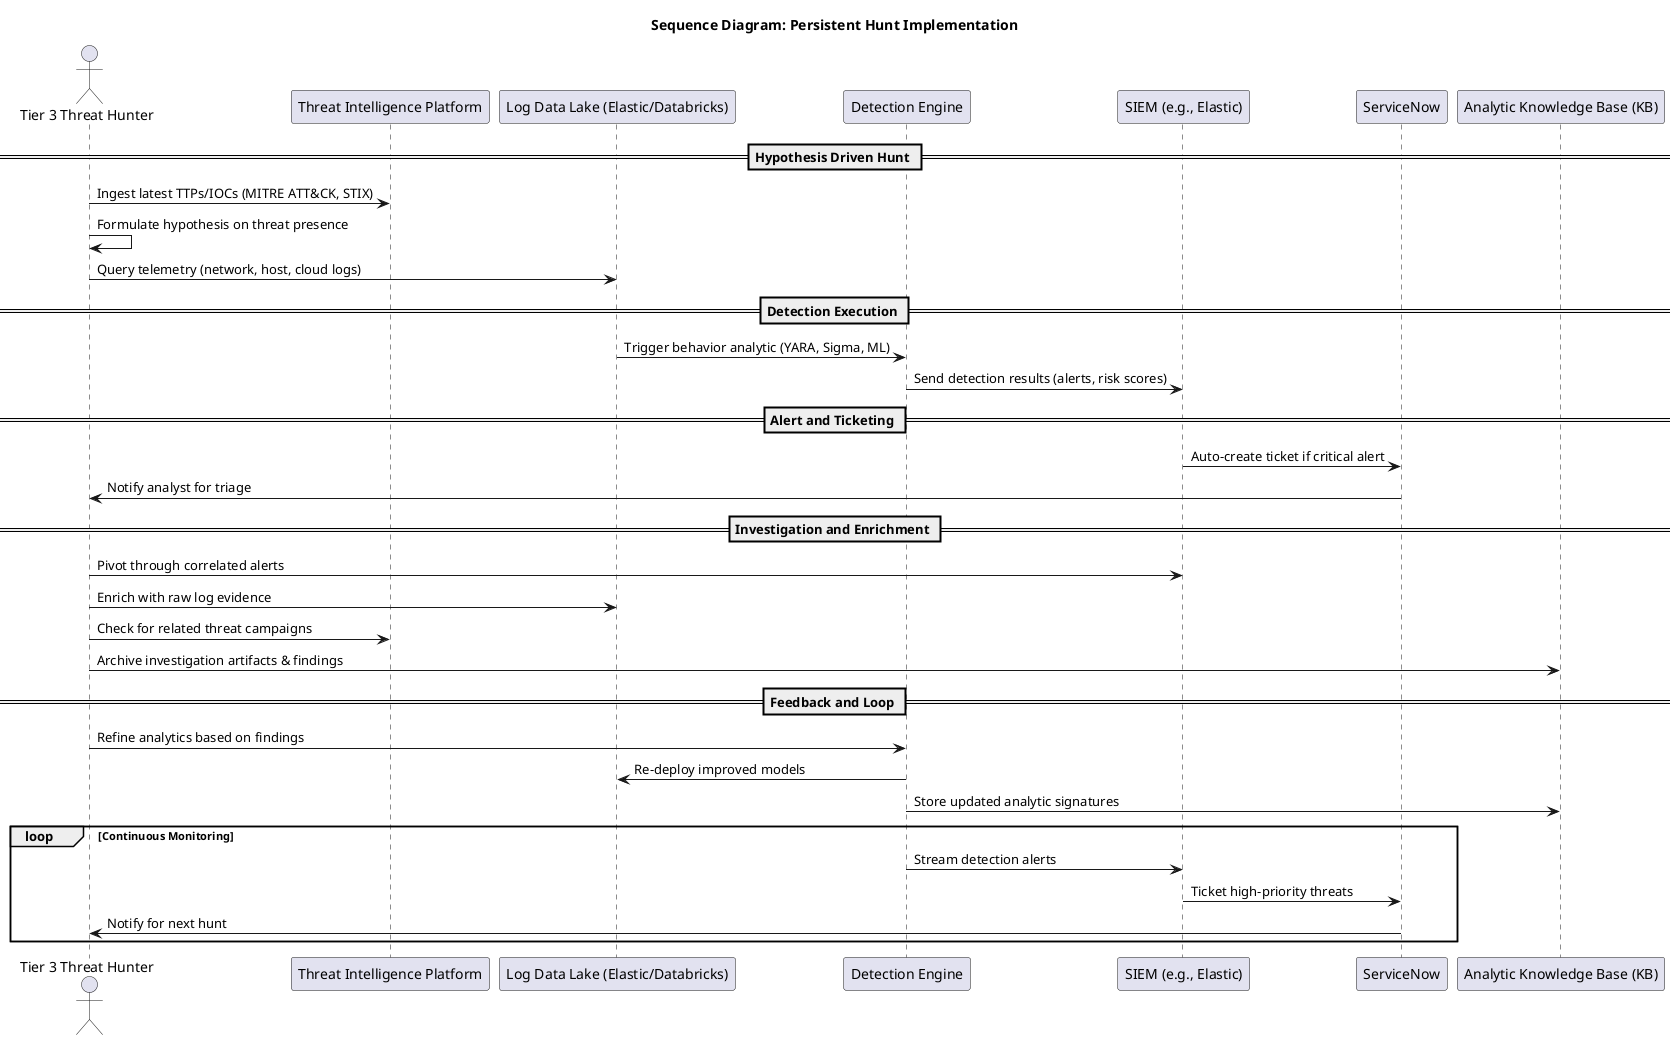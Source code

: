 @startuml
	title Sequence Diagram: Persistent Hunt Implementation
	
	actor "Tier 3 Threat Hunter" as Hunter
	participant "Threat Intelligence Platform" as TIP
	participant "Log Data Lake (Elastic/Databricks)" as Datalake
	participant "Detection Engine" as Detection
	participant "SIEM (e.g., Elastic)" as SIEM
	participant "ServiceNow" as SN
	participant "Analytic Knowledge Base (KB)" as KB
	
	== Hypothesis Driven Hunt ==
	Hunter -> TIP : Ingest latest TTPs/IOCs (MITRE ATT&CK, STIX)
	Hunter -> Hunter : Formulate hypothesis on threat presence
	Hunter -> Datalake : Query telemetry (network, host, cloud logs)
	
	== Detection Execution ==
	Datalake -> Detection : Trigger behavior analytic (YARA, Sigma, ML)
	Detection -> SIEM : Send detection results (alerts, risk scores)
	
	== Alert and Ticketing ==
	SIEM -> SN : Auto-create ticket if critical alert
	SN -> Hunter : Notify analyst for triage
	
	== Investigation and Enrichment ==
	Hunter -> SIEM : Pivot through correlated alerts
	Hunter -> Datalake : Enrich with raw log evidence
	Hunter -> TIP : Check for related threat campaigns
	Hunter -> KB : Archive investigation artifacts & findings
	
	== Feedback and Loop ==
	Hunter -> Detection : Refine analytics based on findings
	Detection -> Datalake : Re-deploy improved models
	Detection -> KB : Store updated analytic signatures
	
	loop Continuous Monitoring
	    Detection -> SIEM : Stream detection alerts
	    SIEM -> SN : Ticket high-priority threats
	    SN -> Hunter : Notify for next hunt
	end

@enduml
